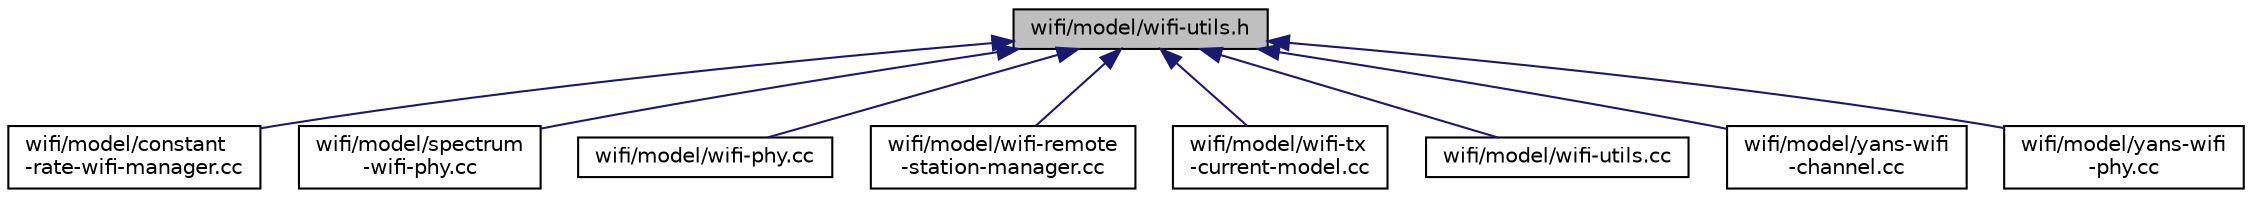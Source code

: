 digraph "wifi/model/wifi-utils.h"
{
  edge [fontname="Helvetica",fontsize="10",labelfontname="Helvetica",labelfontsize="10"];
  node [fontname="Helvetica",fontsize="10",shape=record];
  Node1 [label="wifi/model/wifi-utils.h",height=0.2,width=0.4,color="black", fillcolor="grey75", style="filled", fontcolor="black"];
  Node1 -> Node2 [dir="back",color="midnightblue",fontsize="10",style="solid"];
  Node2 [label="wifi/model/constant\l-rate-wifi-manager.cc",height=0.2,width=0.4,color="black", fillcolor="white", style="filled",URL="$d8/db1/constant-rate-wifi-manager_8cc.html"];
  Node1 -> Node3 [dir="back",color="midnightblue",fontsize="10",style="solid"];
  Node3 [label="wifi/model/spectrum\l-wifi-phy.cc",height=0.2,width=0.4,color="black", fillcolor="white", style="filled",URL="$d2/db6/spectrum-wifi-phy_8cc.html"];
  Node1 -> Node4 [dir="back",color="midnightblue",fontsize="10",style="solid"];
  Node4 [label="wifi/model/wifi-phy.cc",height=0.2,width=0.4,color="black", fillcolor="white", style="filled",URL="$d0/d7d/wifi-phy_8cc.html"];
  Node1 -> Node5 [dir="back",color="midnightblue",fontsize="10",style="solid"];
  Node5 [label="wifi/model/wifi-remote\l-station-manager.cc",height=0.2,width=0.4,color="black", fillcolor="white", style="filled",URL="$d4/d48/wifi-remote-station-manager_8cc.html"];
  Node1 -> Node6 [dir="back",color="midnightblue",fontsize="10",style="solid"];
  Node6 [label="wifi/model/wifi-tx\l-current-model.cc",height=0.2,width=0.4,color="black", fillcolor="white", style="filled",URL="$d7/d80/wifi-tx-current-model_8cc.html"];
  Node1 -> Node7 [dir="back",color="midnightblue",fontsize="10",style="solid"];
  Node7 [label="wifi/model/wifi-utils.cc",height=0.2,width=0.4,color="black", fillcolor="white", style="filled",URL="$df/d3c/wifi-utils_8cc.html"];
  Node1 -> Node8 [dir="back",color="midnightblue",fontsize="10",style="solid"];
  Node8 [label="wifi/model/yans-wifi\l-channel.cc",height=0.2,width=0.4,color="black", fillcolor="white", style="filled",URL="$df/d11/yans-wifi-channel_8cc.html"];
  Node1 -> Node9 [dir="back",color="midnightblue",fontsize="10",style="solid"];
  Node9 [label="wifi/model/yans-wifi\l-phy.cc",height=0.2,width=0.4,color="black", fillcolor="white", style="filled",URL="$d5/df7/yans-wifi-phy_8cc.html"];
}
